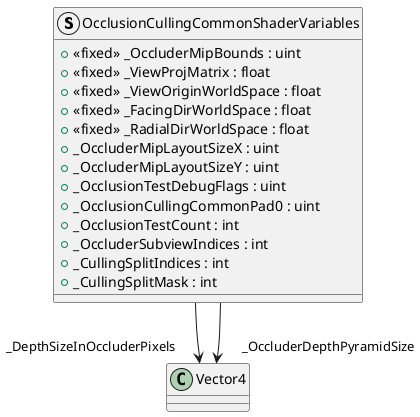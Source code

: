 @startuml
struct OcclusionCullingCommonShaderVariables {
    + <<fixed>> _OccluderMipBounds : uint
    + <<fixed>> _ViewProjMatrix : float
    + <<fixed>> _ViewOriginWorldSpace : float
    + <<fixed>> _FacingDirWorldSpace : float
    + <<fixed>> _RadialDirWorldSpace : float
    + _OccluderMipLayoutSizeX : uint
    + _OccluderMipLayoutSizeY : uint
    + _OcclusionTestDebugFlags : uint
    + _OcclusionCullingCommonPad0 : uint
    + _OcclusionTestCount : int
    + _OccluderSubviewIndices : int
    + _CullingSplitIndices : int
    + _CullingSplitMask : int
}
OcclusionCullingCommonShaderVariables --> "_DepthSizeInOccluderPixels" Vector4
OcclusionCullingCommonShaderVariables --> "_OccluderDepthPyramidSize" Vector4
@enduml
